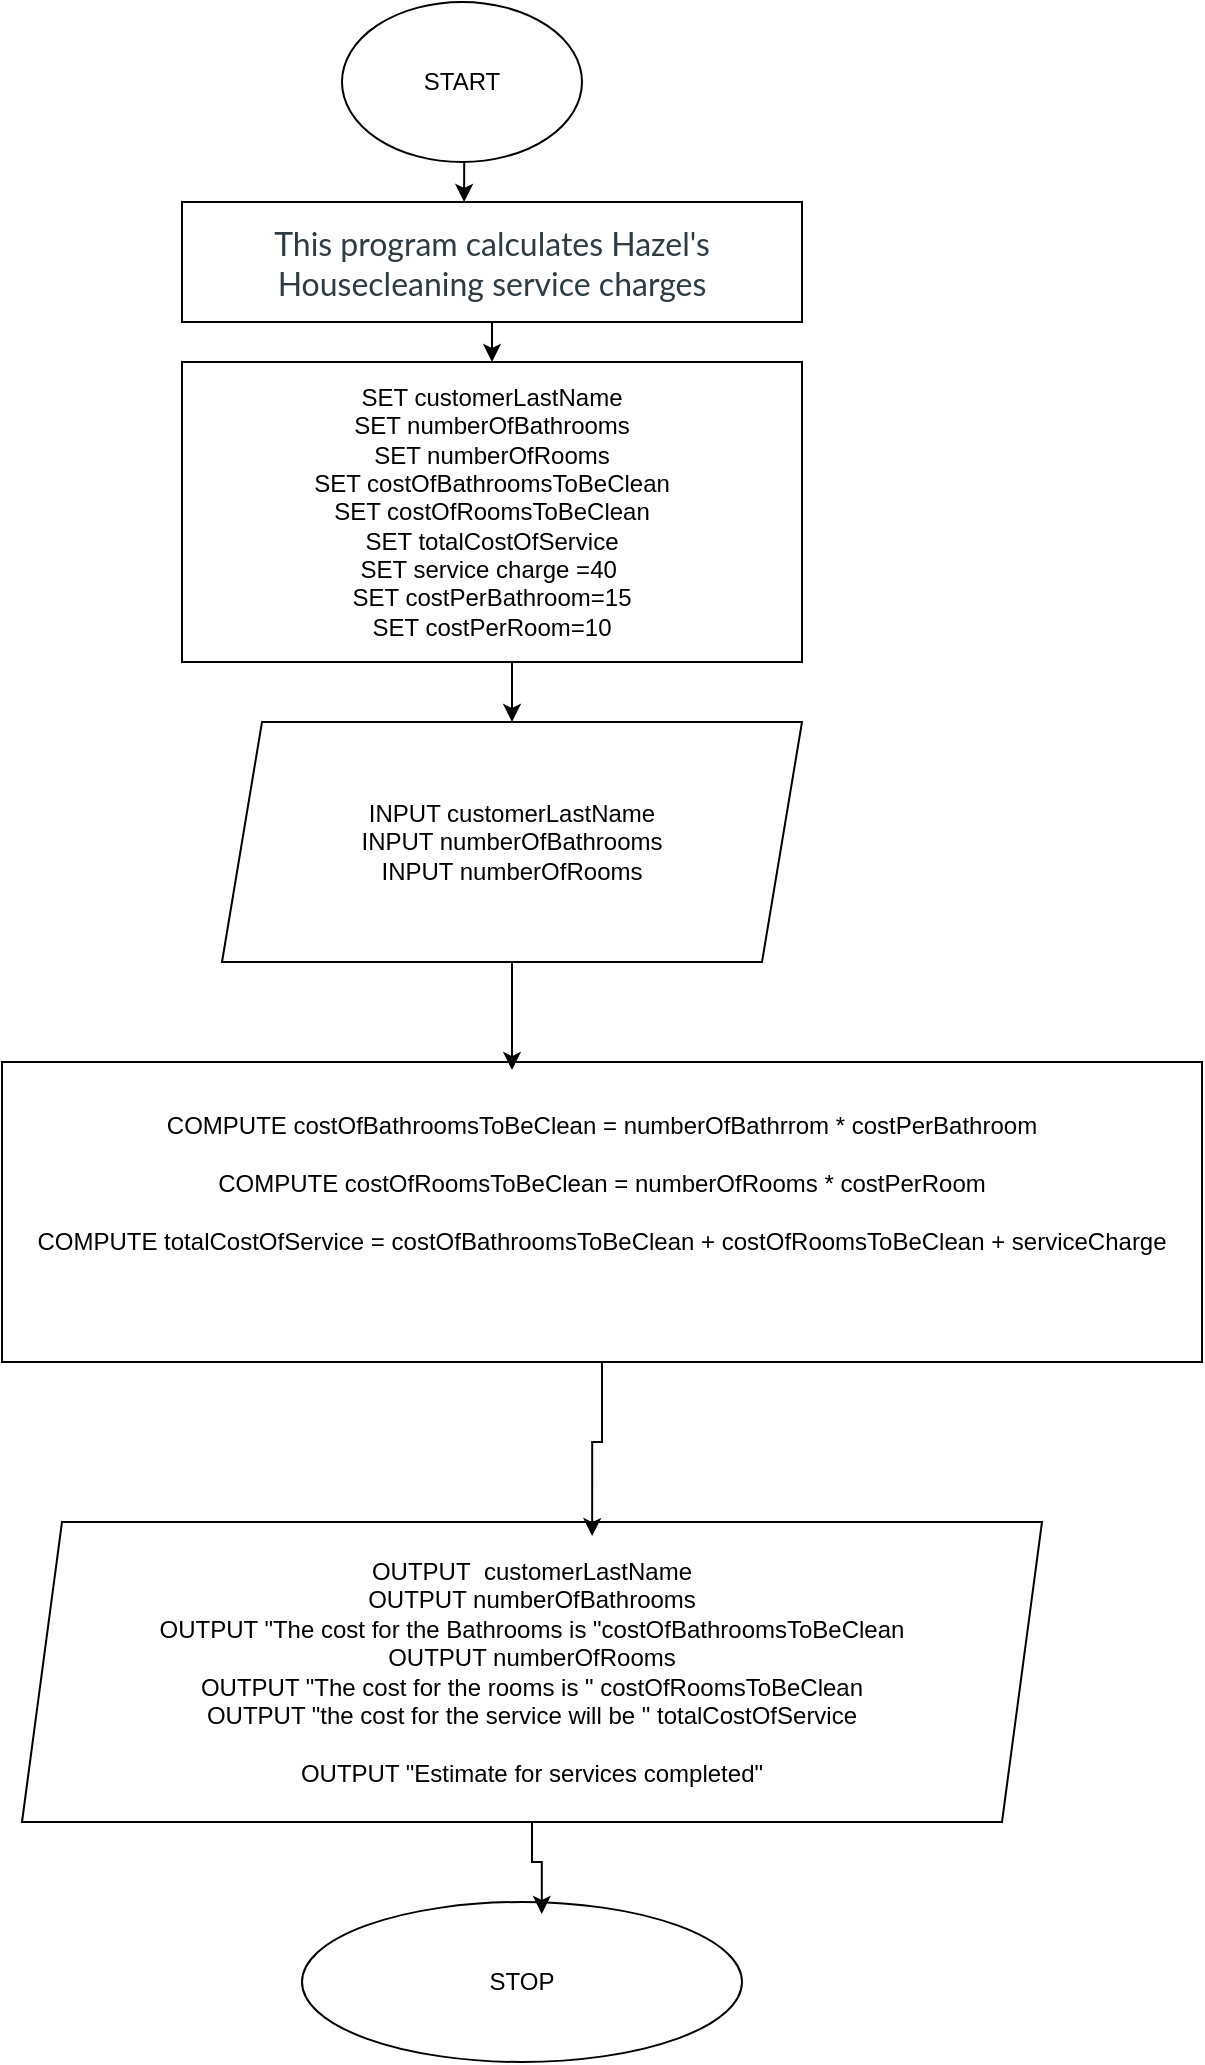 <mxfile version="24.7.17">
  <diagram name="Page-1" id="lUc3miIrdiUI3Us3cTac">
    <mxGraphModel dx="880" dy="524" grid="1" gridSize="10" guides="1" tooltips="1" connect="1" arrows="1" fold="1" page="1" pageScale="1" pageWidth="850" pageHeight="1100" math="0" shadow="0">
      <root>
        <mxCell id="0" />
        <mxCell id="1" parent="0" />
        <mxCell id="yRN7GGLxVBnwohqa84Hu-1" value="START" style="ellipse;whiteSpace=wrap;html=1;" vertex="1" parent="1">
          <mxGeometry x="280" y="30" width="120" height="80" as="geometry" />
        </mxCell>
        <mxCell id="yRN7GGLxVBnwohqa84Hu-15" style="edgeStyle=orthogonalEdgeStyle;rounded=0;orthogonalLoop=1;jettySize=auto;html=1;exitX=0.5;exitY=1;exitDx=0;exitDy=0;entryX=0.5;entryY=0;entryDx=0;entryDy=0;" edge="1" parent="1" source="yRN7GGLxVBnwohqa84Hu-2" target="yRN7GGLxVBnwohqa84Hu-3">
          <mxGeometry relative="1" as="geometry" />
        </mxCell>
        <mxCell id="yRN7GGLxVBnwohqa84Hu-2" value="&lt;br&gt;&lt;span style=&quot;color: rgb(45, 59, 69); font-family: LatoWeb, &amp;quot;Lato Extended&amp;quot;, Lato, &amp;quot;Helvetica Neue&amp;quot;, Helvetica, Arial, sans-serif; font-size: 16px; font-style: normal; font-variant-ligatures: normal; font-variant-caps: normal; font-weight: 400; letter-spacing: normal; orphans: 2; text-align: left; text-indent: 0px; text-transform: none; widows: 2; word-spacing: 0px; -webkit-text-stroke-width: 0px; white-space: normal; background-color: rgb(255, 255, 255); text-decoration-thickness: initial; text-decoration-style: initial; text-decoration-color: initial; display: inline !important; float: none;&quot;&gt;This program calculates Hazel&#39;s Housecleaning service charges&lt;/span&gt;&lt;div&gt;&lt;br/&gt;&lt;/div&gt;" style="rounded=0;whiteSpace=wrap;html=1;" vertex="1" parent="1">
          <mxGeometry x="200" y="130" width="310" height="60" as="geometry" />
        </mxCell>
        <mxCell id="yRN7GGLxVBnwohqa84Hu-16" style="edgeStyle=orthogonalEdgeStyle;rounded=0;orthogonalLoop=1;jettySize=auto;html=1;exitX=0.5;exitY=1;exitDx=0;exitDy=0;entryX=0.5;entryY=0;entryDx=0;entryDy=0;" edge="1" parent="1" source="yRN7GGLxVBnwohqa84Hu-3" target="yRN7GGLxVBnwohqa84Hu-4">
          <mxGeometry relative="1" as="geometry" />
        </mxCell>
        <mxCell id="yRN7GGLxVBnwohqa84Hu-3" value="SET customerLastName&lt;div&gt;SET numberOfBathrooms&lt;/div&gt;&lt;div&gt;SET numberOfRooms&lt;/div&gt;&lt;div&gt;SET costOfBathroomsToBeClean&lt;/div&gt;&lt;div&gt;SET costOfRoomsToBeClean&lt;/div&gt;&lt;div&gt;SET totalCostOfService&lt;/div&gt;&lt;div&gt;SET service charge =40&amp;nbsp;&lt;/div&gt;&lt;div&gt;SET costPerBathroom=15&lt;/div&gt;&lt;div&gt;SET costPerRoom=10&lt;/div&gt;" style="rounded=0;whiteSpace=wrap;html=1;" vertex="1" parent="1">
          <mxGeometry x="200" y="210" width="310" height="150" as="geometry" />
        </mxCell>
        <mxCell id="yRN7GGLxVBnwohqa84Hu-4" value="&lt;div&gt;INPUT customerLastName&lt;/div&gt;INPUT numberOfBathrooms&lt;div&gt;INPUT numberOfRooms&lt;/div&gt;" style="shape=parallelogram;perimeter=parallelogramPerimeter;whiteSpace=wrap;html=1;fixedSize=1;" vertex="1" parent="1">
          <mxGeometry x="220" y="390" width="290" height="120" as="geometry" />
        </mxCell>
        <mxCell id="yRN7GGLxVBnwohqa84Hu-5" value="COMPUTE costOfBathroomsToBeClean = numberOfBathrrom * costPerBathroom&lt;div&gt;&lt;br&gt;&lt;/div&gt;&lt;div&gt;COMPUTE costOfRoomsToBeClean = numberOfRooms * costPerRoom&lt;/div&gt;&lt;div&gt;&lt;br&gt;&lt;/div&gt;&lt;div&gt;COMPUTE totalCostOfService = costOfBathroomsToBeClean + costOfRoomsToBeClean + serviceCharge&lt;/div&gt;&lt;div&gt;&lt;br&gt;&lt;/div&gt;&lt;div&gt;&lt;br&gt;&lt;/div&gt;" style="rounded=0;whiteSpace=wrap;html=1;" vertex="1" parent="1">
          <mxGeometry x="110" y="560" width="600" height="150" as="geometry" />
        </mxCell>
        <mxCell id="yRN7GGLxVBnwohqa84Hu-6" value="OUTPUT&amp;nbsp; customerLastName&lt;div&gt;OUTPUT numberOfBathrooms&lt;/div&gt;&lt;div&gt;OUTPUT &quot;The cost for the Bathrooms is &quot;costOfBathroomsToBeClean&lt;/div&gt;&lt;div&gt;OUTPUT numberOfRooms&lt;/div&gt;&lt;div&gt;OUTPUT &quot;The cost for the rooms is &quot; costOfRoomsToBeClean&lt;/div&gt;&lt;div&gt;OUTPUT &quot;the cost for the service will be &quot; totalCostOfService&lt;/div&gt;&lt;div&gt;&lt;br&gt;&lt;/div&gt;&lt;div&gt;OUTPUT &quot;Estimate for services completed&quot;&lt;/div&gt;" style="shape=parallelogram;perimeter=parallelogramPerimeter;whiteSpace=wrap;html=1;fixedSize=1;" vertex="1" parent="1">
          <mxGeometry x="120" y="790" width="510" height="150" as="geometry" />
        </mxCell>
        <mxCell id="yRN7GGLxVBnwohqa84Hu-7" value="STOP" style="ellipse;whiteSpace=wrap;html=1;" vertex="1" parent="1">
          <mxGeometry x="260" y="980" width="220" height="80" as="geometry" />
        </mxCell>
        <mxCell id="yRN7GGLxVBnwohqa84Hu-14" style="edgeStyle=orthogonalEdgeStyle;rounded=0;orthogonalLoop=1;jettySize=auto;html=1;exitX=0.5;exitY=1;exitDx=0;exitDy=0;entryX=0.455;entryY=0;entryDx=0;entryDy=0;entryPerimeter=0;" edge="1" parent="1" source="yRN7GGLxVBnwohqa84Hu-1" target="yRN7GGLxVBnwohqa84Hu-2">
          <mxGeometry relative="1" as="geometry" />
        </mxCell>
        <mxCell id="yRN7GGLxVBnwohqa84Hu-17" style="edgeStyle=orthogonalEdgeStyle;rounded=0;orthogonalLoop=1;jettySize=auto;html=1;exitX=0.5;exitY=1;exitDx=0;exitDy=0;entryX=0.425;entryY=0.027;entryDx=0;entryDy=0;entryPerimeter=0;" edge="1" parent="1" source="yRN7GGLxVBnwohqa84Hu-4" target="yRN7GGLxVBnwohqa84Hu-5">
          <mxGeometry relative="1" as="geometry" />
        </mxCell>
        <mxCell id="yRN7GGLxVBnwohqa84Hu-18" style="edgeStyle=orthogonalEdgeStyle;rounded=0;orthogonalLoop=1;jettySize=auto;html=1;exitX=0.5;exitY=1;exitDx=0;exitDy=0;entryX=0.559;entryY=0.047;entryDx=0;entryDy=0;entryPerimeter=0;" edge="1" parent="1" source="yRN7GGLxVBnwohqa84Hu-5" target="yRN7GGLxVBnwohqa84Hu-6">
          <mxGeometry relative="1" as="geometry" />
        </mxCell>
        <mxCell id="yRN7GGLxVBnwohqa84Hu-19" style="edgeStyle=orthogonalEdgeStyle;rounded=0;orthogonalLoop=1;jettySize=auto;html=1;exitX=0.5;exitY=1;exitDx=0;exitDy=0;entryX=0.545;entryY=0.075;entryDx=0;entryDy=0;entryPerimeter=0;" edge="1" parent="1" source="yRN7GGLxVBnwohqa84Hu-6" target="yRN7GGLxVBnwohqa84Hu-7">
          <mxGeometry relative="1" as="geometry" />
        </mxCell>
      </root>
    </mxGraphModel>
  </diagram>
</mxfile>
